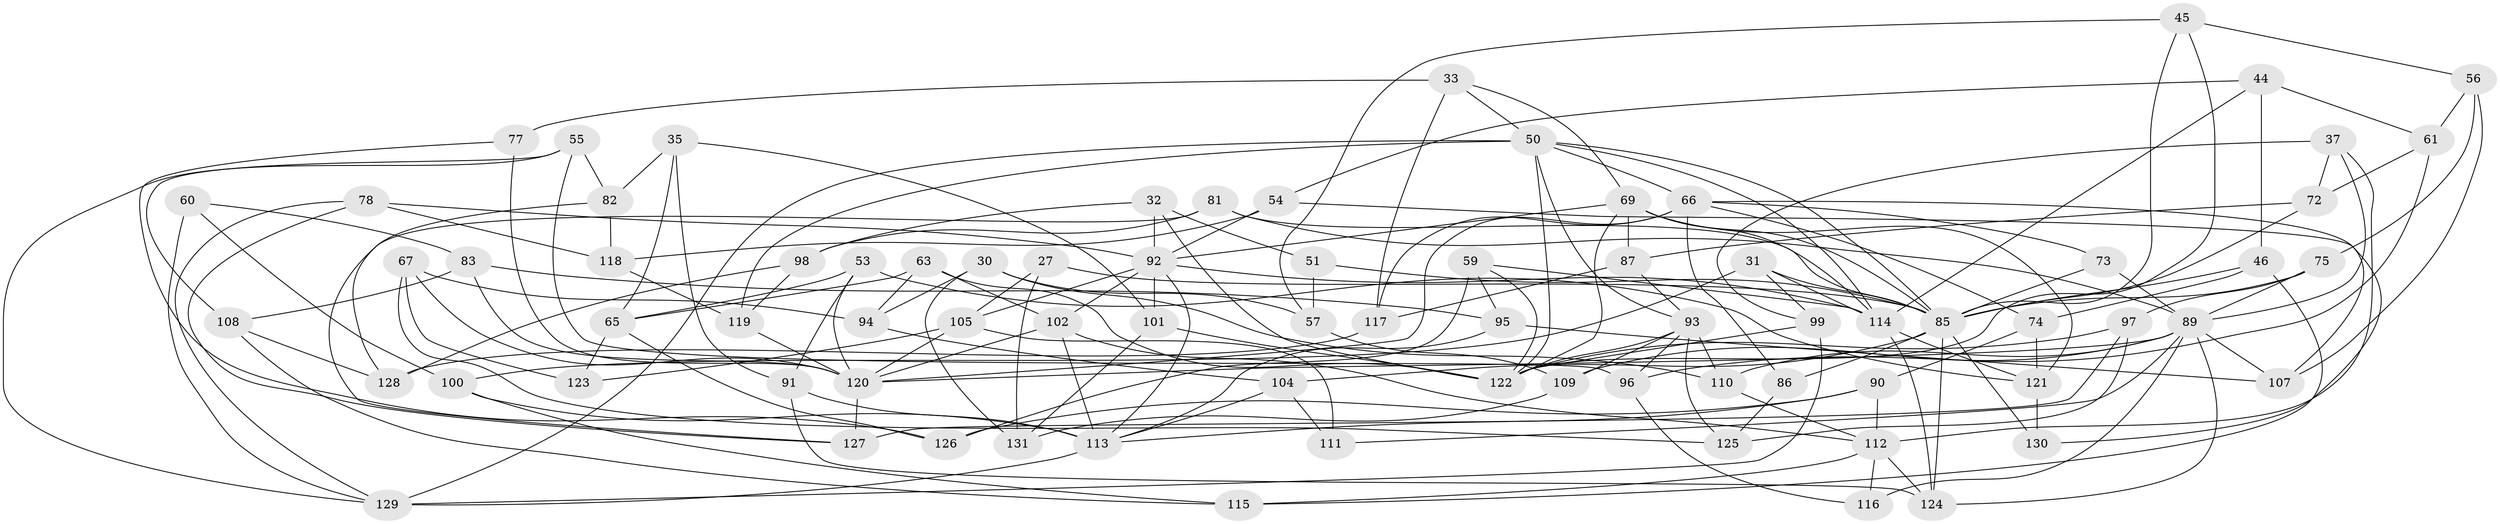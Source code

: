 // original degree distribution, {4: 1.0}
// Generated by graph-tools (version 1.1) at 2025/00/03/04/25 22:00:59]
// undirected, 78 vertices, 184 edges
graph export_dot {
graph [start="1"]
  node [color=gray90,style=filled];
  27;
  30;
  31;
  32 [super="+2"];
  33 [super="+25"];
  35;
  37;
  44;
  45;
  46;
  50 [super="+7+38+17"];
  51;
  53;
  54;
  55;
  56;
  57;
  59;
  60;
  61;
  63;
  65 [super="+3"];
  66 [super="+43"];
  67;
  69 [super="+34"];
  72;
  73;
  74;
  75 [super="+26"];
  77;
  78;
  81;
  82;
  83;
  85 [super="+19+23+40+49"];
  86;
  87;
  89 [super="+12+41+80"];
  90;
  91;
  92 [super="+70+71"];
  93 [super="+42"];
  94;
  95;
  96;
  97;
  98;
  99;
  100;
  101;
  102 [super="+84"];
  104;
  105 [super="+6"];
  107;
  108;
  109;
  110;
  111;
  112 [super="+5+52"];
  113 [super="+24+79"];
  114 [super="+10+103"];
  115;
  116;
  117;
  118;
  119;
  120 [super="+22+64+68"];
  121 [super="+62"];
  122 [super="+58+88"];
  123;
  124 [super="+76"];
  125;
  126;
  127;
  128;
  129 [super="+36+106"];
  130;
  131;
  27 -- 85 [weight=2];
  27 -- 131;
  27 -- 105;
  30 -- 94;
  30 -- 57;
  30 -- 110;
  30 -- 131;
  31 -- 100;
  31 -- 99;
  31 -- 114;
  31 -- 85;
  32 -- 98;
  32 -- 51 [weight=2];
  32 -- 122;
  32 -- 92 [weight=2];
  33 -- 77 [weight=2];
  33 -- 117;
  33 -- 50 [weight=2];
  33 -- 69;
  35 -- 101;
  35 -- 91;
  35 -- 82;
  35 -- 65;
  37 -- 72;
  37 -- 99;
  37 -- 112;
  37 -- 89;
  44 -- 61;
  44 -- 54;
  44 -- 46;
  44 -- 114;
  45 -- 56;
  45 -- 57;
  45 -- 122;
  45 -- 85;
  46 -- 74;
  46 -- 115;
  46 -- 85;
  50 -- 66 [weight=2];
  50 -- 93;
  50 -- 119;
  50 -- 129 [weight=2];
  50 -- 114 [weight=2];
  50 -- 122 [weight=2];
  50 -- 85 [weight=2];
  51 -- 57;
  51 -- 85;
  53 -- 91;
  53 -- 121;
  53 -- 65;
  53 -- 120;
  54 -- 130;
  54 -- 118;
  54 -- 92;
  55 -- 82;
  55 -- 108;
  55 -- 129;
  55 -- 96;
  56 -- 61;
  56 -- 107;
  56 -- 75;
  57 -- 109;
  59 -- 95;
  59 -- 126;
  59 -- 114;
  59 -- 122;
  60 -- 100;
  60 -- 129 [weight=2];
  60 -- 83;
  61 -- 96;
  61 -- 72;
  63 -- 102;
  63 -- 94;
  63 -- 65;
  63 -- 122;
  65 -- 123 [weight=2];
  65 -- 126;
  66 -- 73;
  66 -- 74;
  66 -- 117;
  66 -- 86;
  66 -- 120;
  66 -- 107;
  67 -- 125;
  67 -- 94;
  67 -- 123;
  67 -- 120;
  69 -- 92;
  69 -- 121;
  69 -- 85 [weight=2];
  69 -- 114;
  69 -- 87;
  69 -- 122;
  72 -- 87;
  72 -- 85;
  73 -- 89 [weight=2];
  73 -- 85;
  74 -- 121;
  74 -- 90;
  75 -- 97;
  75 -- 85 [weight=2];
  75 -- 89 [weight=2];
  77 -- 126;
  77 -- 120;
  78 -- 127;
  78 -- 118;
  78 -- 129;
  78 -- 92;
  81 -- 127;
  81 -- 98;
  81 -- 85;
  81 -- 89;
  82 -- 128;
  82 -- 118;
  83 -- 108;
  83 -- 95;
  83 -- 120;
  85 -- 86 [weight=2];
  85 -- 130;
  85 -- 104;
  85 -- 124;
  86 -- 125;
  87 -- 117;
  87 -- 93;
  89 -- 116 [weight=2];
  89 -- 124;
  89 -- 107;
  89 -- 109;
  89 -- 110;
  89 -- 111;
  89 -- 120 [weight=3];
  90 -- 113;
  90 -- 126;
  90 -- 112;
  91 -- 124;
  91 -- 113;
  92 -- 102;
  92 -- 114;
  92 -- 101;
  92 -- 105;
  92 -- 113;
  93 -- 96;
  93 -- 125;
  93 -- 122 [weight=2];
  93 -- 109;
  93 -- 110;
  94 -- 104;
  95 -- 107;
  95 -- 113;
  96 -- 116;
  97 -- 125;
  97 -- 127;
  97 -- 122;
  98 -- 128;
  98 -- 119;
  99 -- 129;
  99 -- 122;
  100 -- 115;
  100 -- 113;
  101 -- 131;
  101 -- 122;
  102 -- 112 [weight=2];
  102 -- 120;
  102 -- 113;
  104 -- 113;
  104 -- 111;
  105 -- 111 [weight=2];
  105 -- 123;
  105 -- 120;
  108 -- 128;
  108 -- 115;
  109 -- 131;
  110 -- 112;
  112 -- 116;
  112 -- 115;
  112 -- 124;
  113 -- 129;
  114 -- 124 [weight=2];
  114 -- 121;
  117 -- 128;
  118 -- 119;
  119 -- 120;
  120 -- 127;
  121 -- 130 [weight=2];
}

